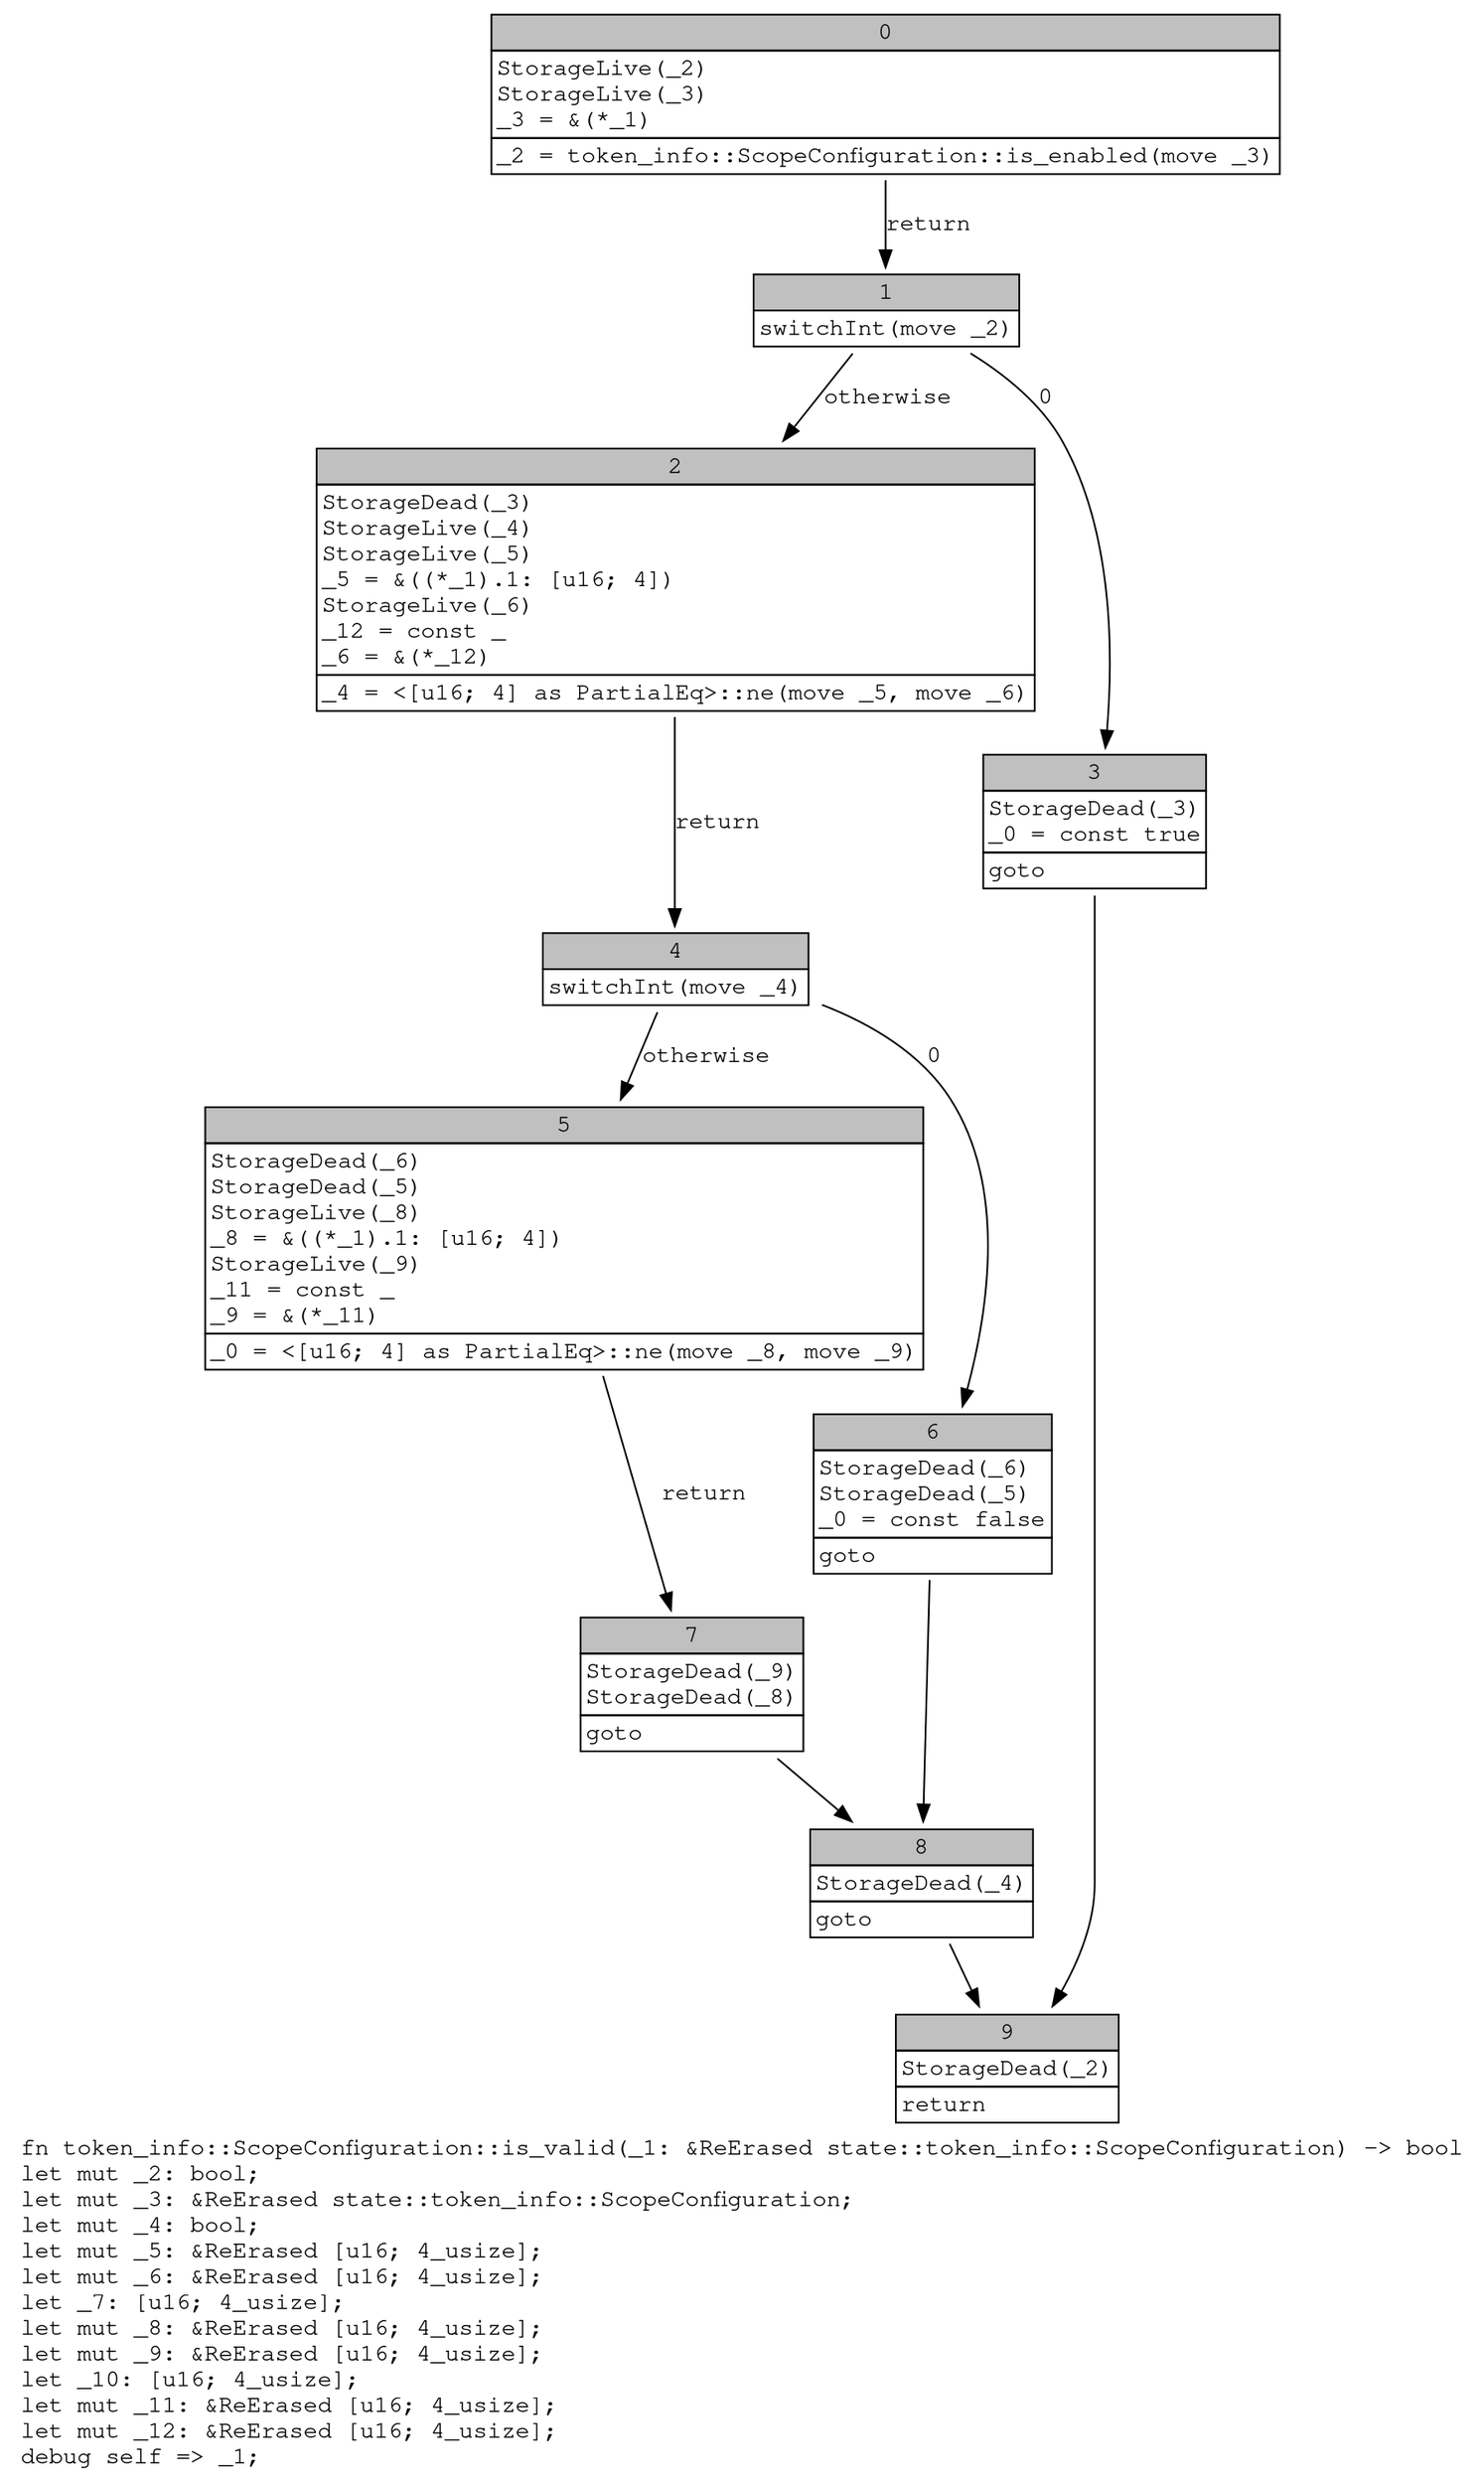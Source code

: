 digraph Mir_0_1998 {
    graph [fontname="Courier, monospace"];
    node [fontname="Courier, monospace"];
    edge [fontname="Courier, monospace"];
    label=<fn token_info::ScopeConfiguration::is_valid(_1: &amp;ReErased state::token_info::ScopeConfiguration) -&gt; bool<br align="left"/>let mut _2: bool;<br align="left"/>let mut _3: &amp;ReErased state::token_info::ScopeConfiguration;<br align="left"/>let mut _4: bool;<br align="left"/>let mut _5: &amp;ReErased [u16; 4_usize];<br align="left"/>let mut _6: &amp;ReErased [u16; 4_usize];<br align="left"/>let _7: [u16; 4_usize];<br align="left"/>let mut _8: &amp;ReErased [u16; 4_usize];<br align="left"/>let mut _9: &amp;ReErased [u16; 4_usize];<br align="left"/>let _10: [u16; 4_usize];<br align="left"/>let mut _11: &amp;ReErased [u16; 4_usize];<br align="left"/>let mut _12: &amp;ReErased [u16; 4_usize];<br align="left"/>debug self =&gt; _1;<br align="left"/>>;
    bb0__0_1998 [shape="none", label=<<table border="0" cellborder="1" cellspacing="0"><tr><td bgcolor="gray" align="center" colspan="1">0</td></tr><tr><td align="left" balign="left">StorageLive(_2)<br/>StorageLive(_3)<br/>_3 = &amp;(*_1)<br/></td></tr><tr><td align="left">_2 = token_info::ScopeConfiguration::is_enabled(move _3)</td></tr></table>>];
    bb1__0_1998 [shape="none", label=<<table border="0" cellborder="1" cellspacing="0"><tr><td bgcolor="gray" align="center" colspan="1">1</td></tr><tr><td align="left">switchInt(move _2)</td></tr></table>>];
    bb2__0_1998 [shape="none", label=<<table border="0" cellborder="1" cellspacing="0"><tr><td bgcolor="gray" align="center" colspan="1">2</td></tr><tr><td align="left" balign="left">StorageDead(_3)<br/>StorageLive(_4)<br/>StorageLive(_5)<br/>_5 = &amp;((*_1).1: [u16; 4])<br/>StorageLive(_6)<br/>_12 = const _<br/>_6 = &amp;(*_12)<br/></td></tr><tr><td align="left">_4 = &lt;[u16; 4] as PartialEq&gt;::ne(move _5, move _6)</td></tr></table>>];
    bb3__0_1998 [shape="none", label=<<table border="0" cellborder="1" cellspacing="0"><tr><td bgcolor="gray" align="center" colspan="1">3</td></tr><tr><td align="left" balign="left">StorageDead(_3)<br/>_0 = const true<br/></td></tr><tr><td align="left">goto</td></tr></table>>];
    bb4__0_1998 [shape="none", label=<<table border="0" cellborder="1" cellspacing="0"><tr><td bgcolor="gray" align="center" colspan="1">4</td></tr><tr><td align="left">switchInt(move _4)</td></tr></table>>];
    bb5__0_1998 [shape="none", label=<<table border="0" cellborder="1" cellspacing="0"><tr><td bgcolor="gray" align="center" colspan="1">5</td></tr><tr><td align="left" balign="left">StorageDead(_6)<br/>StorageDead(_5)<br/>StorageLive(_8)<br/>_8 = &amp;((*_1).1: [u16; 4])<br/>StorageLive(_9)<br/>_11 = const _<br/>_9 = &amp;(*_11)<br/></td></tr><tr><td align="left">_0 = &lt;[u16; 4] as PartialEq&gt;::ne(move _8, move _9)</td></tr></table>>];
    bb6__0_1998 [shape="none", label=<<table border="0" cellborder="1" cellspacing="0"><tr><td bgcolor="gray" align="center" colspan="1">6</td></tr><tr><td align="left" balign="left">StorageDead(_6)<br/>StorageDead(_5)<br/>_0 = const false<br/></td></tr><tr><td align="left">goto</td></tr></table>>];
    bb7__0_1998 [shape="none", label=<<table border="0" cellborder="1" cellspacing="0"><tr><td bgcolor="gray" align="center" colspan="1">7</td></tr><tr><td align="left" balign="left">StorageDead(_9)<br/>StorageDead(_8)<br/></td></tr><tr><td align="left">goto</td></tr></table>>];
    bb8__0_1998 [shape="none", label=<<table border="0" cellborder="1" cellspacing="0"><tr><td bgcolor="gray" align="center" colspan="1">8</td></tr><tr><td align="left" balign="left">StorageDead(_4)<br/></td></tr><tr><td align="left">goto</td></tr></table>>];
    bb9__0_1998 [shape="none", label=<<table border="0" cellborder="1" cellspacing="0"><tr><td bgcolor="gray" align="center" colspan="1">9</td></tr><tr><td align="left" balign="left">StorageDead(_2)<br/></td></tr><tr><td align="left">return</td></tr></table>>];
    bb0__0_1998 -> bb1__0_1998 [label="return"];
    bb1__0_1998 -> bb3__0_1998 [label="0"];
    bb1__0_1998 -> bb2__0_1998 [label="otherwise"];
    bb2__0_1998 -> bb4__0_1998 [label="return"];
    bb3__0_1998 -> bb9__0_1998 [label=""];
    bb4__0_1998 -> bb6__0_1998 [label="0"];
    bb4__0_1998 -> bb5__0_1998 [label="otherwise"];
    bb5__0_1998 -> bb7__0_1998 [label="return"];
    bb6__0_1998 -> bb8__0_1998 [label=""];
    bb7__0_1998 -> bb8__0_1998 [label=""];
    bb8__0_1998 -> bb9__0_1998 [label=""];
}
